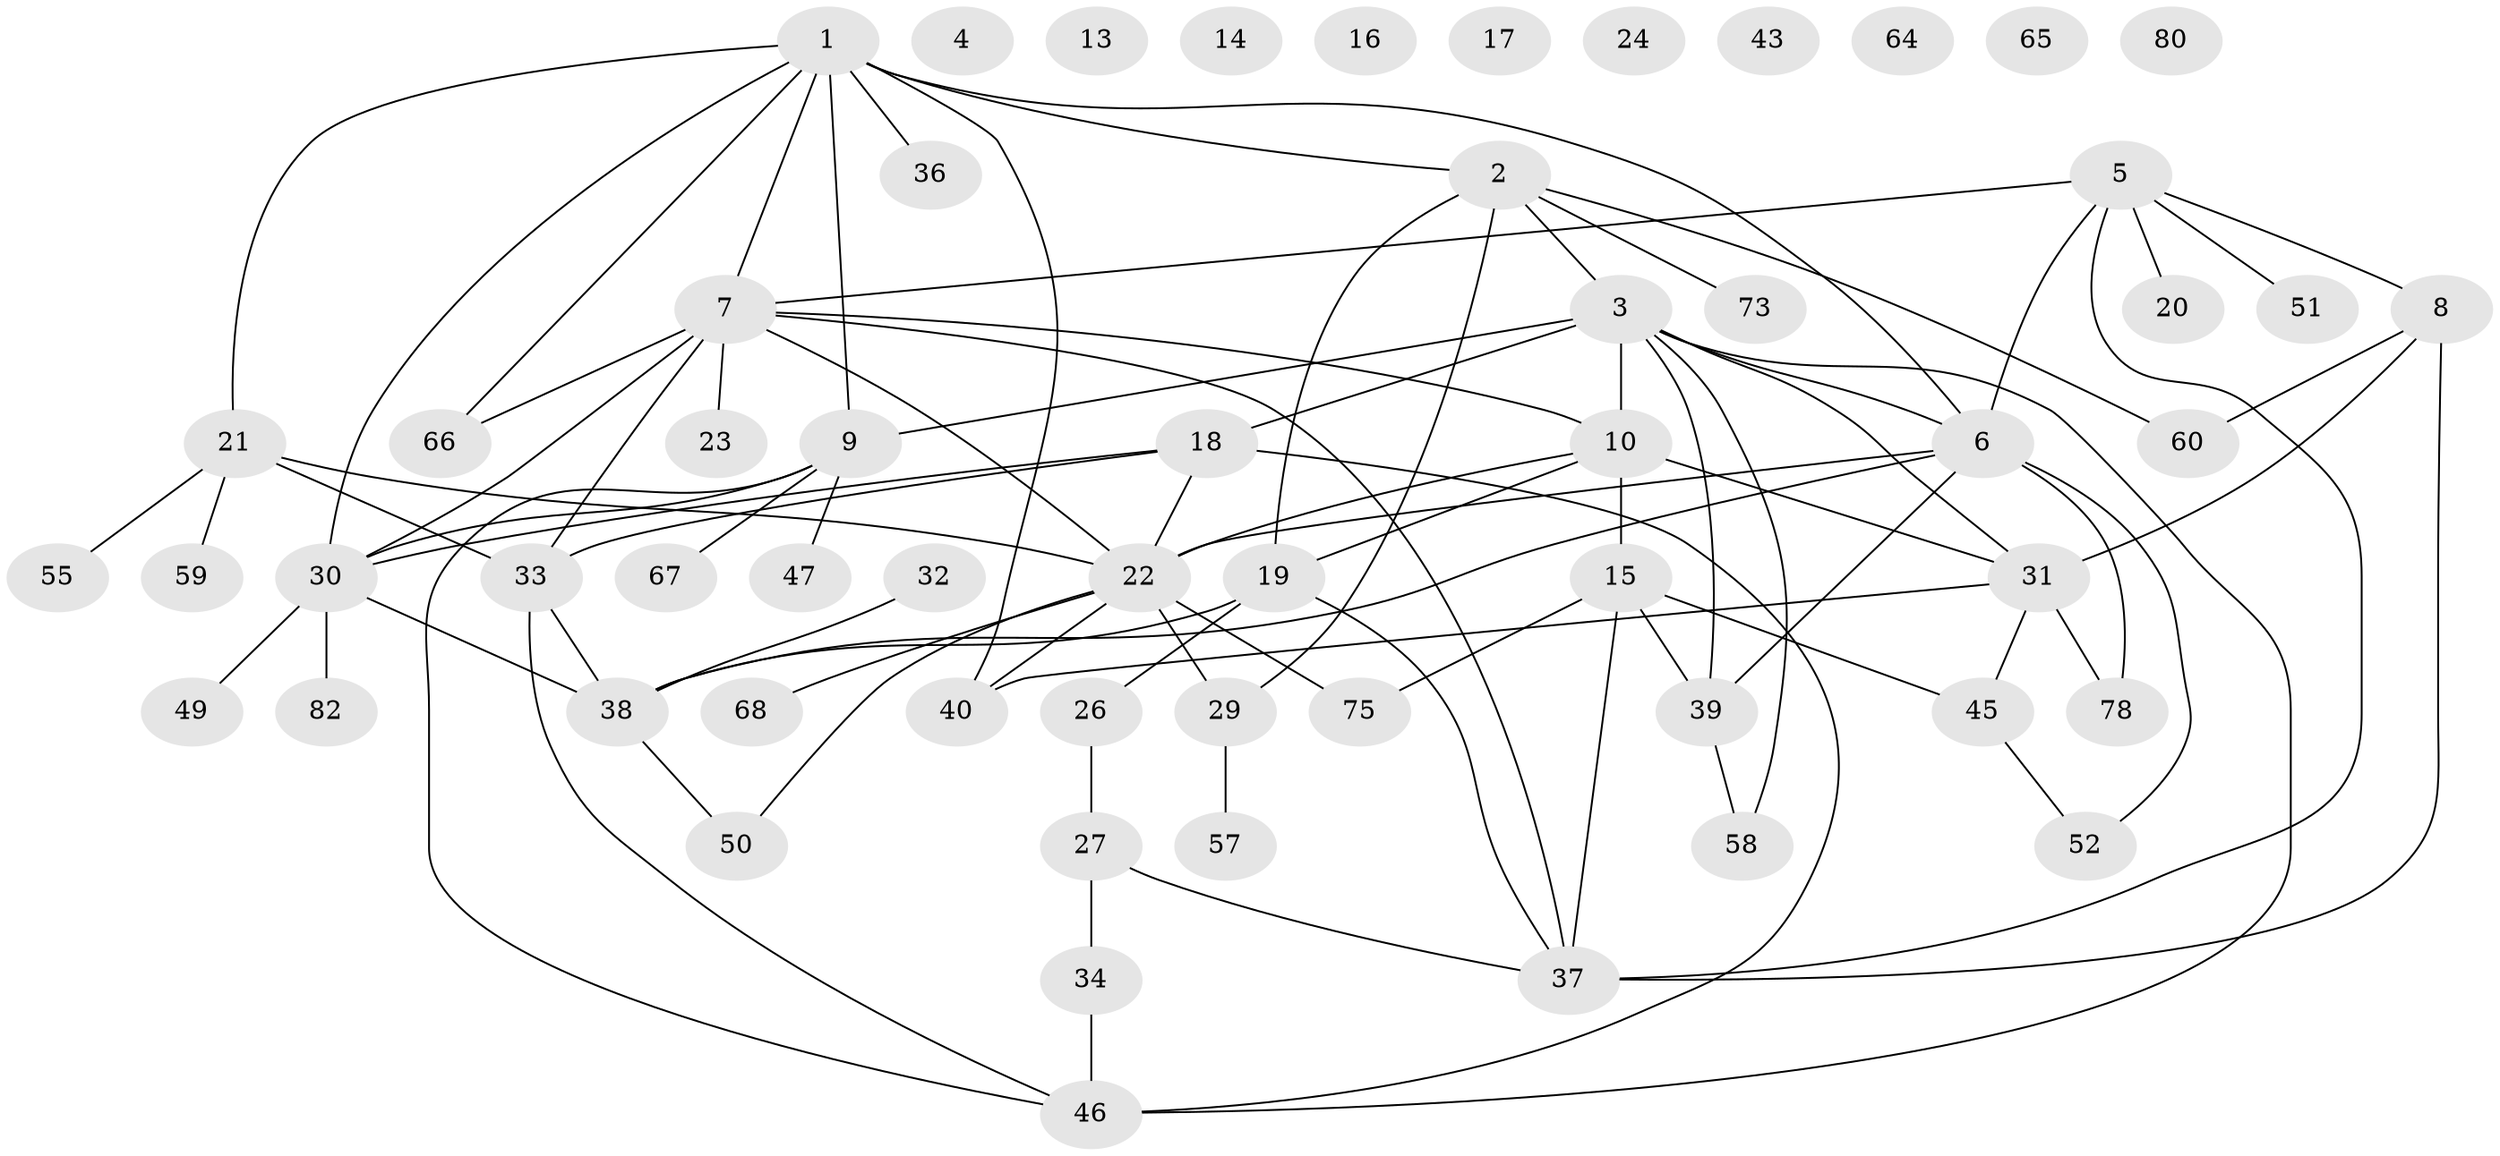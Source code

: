 // Generated by graph-tools (version 1.1) at 2025/23/03/03/25 07:23:29]
// undirected, 58 vertices, 88 edges
graph export_dot {
graph [start="1"]
  node [color=gray90,style=filled];
  1 [super="+54"];
  2 [super="+11"];
  3 [super="+53"];
  4;
  5 [super="+41"];
  6 [super="+12"];
  7 [super="+25"];
  8 [super="+48"];
  9 [super="+61"];
  10 [super="+81"];
  13;
  14;
  15 [super="+74"];
  16;
  17;
  18 [super="+28"];
  19 [super="+42"];
  20;
  21 [super="+72"];
  22 [super="+69"];
  23;
  24;
  26;
  27 [super="+83"];
  29 [super="+44"];
  30 [super="+62"];
  31 [super="+35"];
  32;
  33 [super="+56"];
  34;
  36;
  37 [super="+71"];
  38 [super="+70"];
  39;
  40;
  43;
  45 [super="+76"];
  46 [super="+77"];
  47;
  49;
  50;
  51 [super="+63"];
  52;
  55;
  57;
  58 [super="+79"];
  59;
  60;
  64;
  65;
  66;
  67;
  68;
  73;
  75;
  78;
  80;
  82;
  1 -- 36;
  1 -- 40;
  1 -- 30;
  1 -- 66;
  1 -- 21;
  1 -- 6;
  1 -- 7;
  1 -- 9;
  1 -- 2;
  2 -- 19;
  2 -- 60;
  2 -- 73;
  2 -- 3;
  2 -- 29;
  3 -- 39;
  3 -- 58;
  3 -- 18;
  3 -- 6;
  3 -- 9;
  3 -- 46;
  3 -- 31;
  3 -- 10;
  5 -- 37;
  5 -- 7;
  5 -- 8;
  5 -- 20;
  5 -- 6;
  5 -- 51;
  6 -- 52;
  6 -- 78;
  6 -- 38;
  6 -- 39;
  6 -- 22;
  7 -- 10;
  7 -- 23;
  7 -- 66;
  7 -- 37;
  7 -- 22;
  7 -- 30;
  7 -- 33;
  8 -- 60;
  8 -- 37;
  8 -- 31;
  9 -- 46;
  9 -- 67;
  9 -- 47;
  9 -- 30;
  10 -- 31;
  10 -- 22;
  10 -- 15;
  10 -- 19;
  15 -- 39;
  15 -- 75;
  15 -- 45;
  15 -- 37;
  18 -- 30;
  18 -- 46;
  18 -- 22;
  18 -- 33;
  19 -- 26;
  19 -- 37;
  19 -- 38;
  21 -- 59;
  21 -- 22;
  21 -- 55;
  21 -- 33;
  22 -- 29;
  22 -- 50;
  22 -- 68;
  22 -- 40;
  22 -- 75;
  26 -- 27;
  27 -- 34;
  27 -- 37;
  29 -- 57;
  30 -- 82;
  30 -- 49;
  30 -- 38;
  31 -- 45;
  31 -- 78;
  31 -- 40;
  32 -- 38;
  33 -- 46;
  33 -- 38;
  34 -- 46;
  38 -- 50;
  39 -- 58;
  45 -- 52;
}
